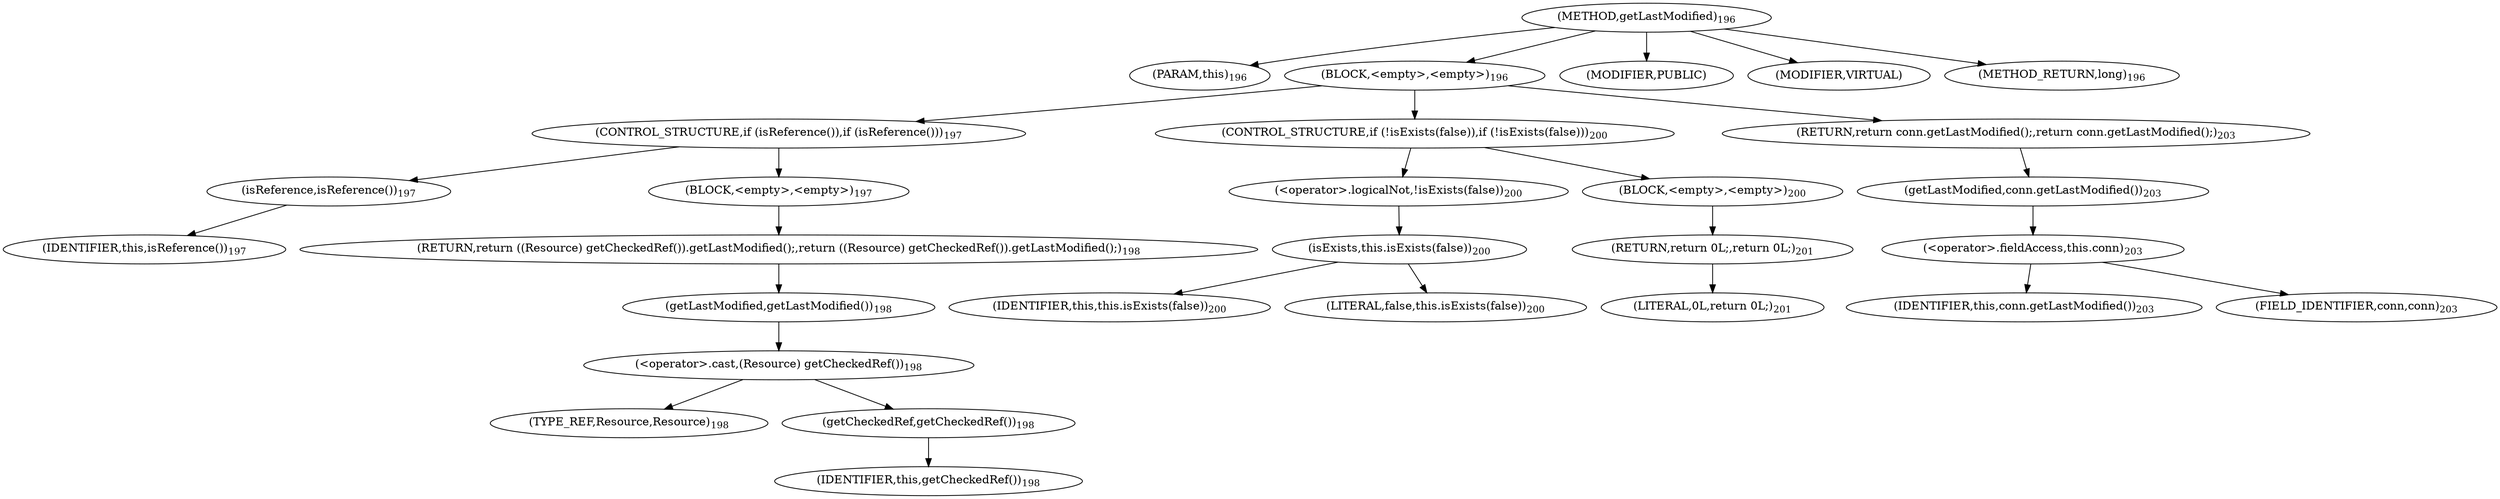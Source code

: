 digraph "getLastModified" {  
"275" [label = <(METHOD,getLastModified)<SUB>196</SUB>> ]
"35" [label = <(PARAM,this)<SUB>196</SUB>> ]
"276" [label = <(BLOCK,&lt;empty&gt;,&lt;empty&gt;)<SUB>196</SUB>> ]
"277" [label = <(CONTROL_STRUCTURE,if (isReference()),if (isReference()))<SUB>197</SUB>> ]
"278" [label = <(isReference,isReference())<SUB>197</SUB>> ]
"34" [label = <(IDENTIFIER,this,isReference())<SUB>197</SUB>> ]
"279" [label = <(BLOCK,&lt;empty&gt;,&lt;empty&gt;)<SUB>197</SUB>> ]
"280" [label = <(RETURN,return ((Resource) getCheckedRef()).getLastModified();,return ((Resource) getCheckedRef()).getLastModified();)<SUB>198</SUB>> ]
"281" [label = <(getLastModified,getLastModified())<SUB>198</SUB>> ]
"282" [label = <(&lt;operator&gt;.cast,(Resource) getCheckedRef())<SUB>198</SUB>> ]
"283" [label = <(TYPE_REF,Resource,Resource)<SUB>198</SUB>> ]
"284" [label = <(getCheckedRef,getCheckedRef())<SUB>198</SUB>> ]
"36" [label = <(IDENTIFIER,this,getCheckedRef())<SUB>198</SUB>> ]
"285" [label = <(CONTROL_STRUCTURE,if (!isExists(false)),if (!isExists(false)))<SUB>200</SUB>> ]
"286" [label = <(&lt;operator&gt;.logicalNot,!isExists(false))<SUB>200</SUB>> ]
"287" [label = <(isExists,this.isExists(false))<SUB>200</SUB>> ]
"37" [label = <(IDENTIFIER,this,this.isExists(false))<SUB>200</SUB>> ]
"288" [label = <(LITERAL,false,this.isExists(false))<SUB>200</SUB>> ]
"289" [label = <(BLOCK,&lt;empty&gt;,&lt;empty&gt;)<SUB>200</SUB>> ]
"290" [label = <(RETURN,return 0L;,return 0L;)<SUB>201</SUB>> ]
"291" [label = <(LITERAL,0L,return 0L;)<SUB>201</SUB>> ]
"292" [label = <(RETURN,return conn.getLastModified();,return conn.getLastModified();)<SUB>203</SUB>> ]
"293" [label = <(getLastModified,conn.getLastModified())<SUB>203</SUB>> ]
"294" [label = <(&lt;operator&gt;.fieldAccess,this.conn)<SUB>203</SUB>> ]
"295" [label = <(IDENTIFIER,this,conn.getLastModified())<SUB>203</SUB>> ]
"296" [label = <(FIELD_IDENTIFIER,conn,conn)<SUB>203</SUB>> ]
"297" [label = <(MODIFIER,PUBLIC)> ]
"298" [label = <(MODIFIER,VIRTUAL)> ]
"299" [label = <(METHOD_RETURN,long)<SUB>196</SUB>> ]
  "275" -> "35" 
  "275" -> "276" 
  "275" -> "297" 
  "275" -> "298" 
  "275" -> "299" 
  "276" -> "277" 
  "276" -> "285" 
  "276" -> "292" 
  "277" -> "278" 
  "277" -> "279" 
  "278" -> "34" 
  "279" -> "280" 
  "280" -> "281" 
  "281" -> "282" 
  "282" -> "283" 
  "282" -> "284" 
  "284" -> "36" 
  "285" -> "286" 
  "285" -> "289" 
  "286" -> "287" 
  "287" -> "37" 
  "287" -> "288" 
  "289" -> "290" 
  "290" -> "291" 
  "292" -> "293" 
  "293" -> "294" 
  "294" -> "295" 
  "294" -> "296" 
}
